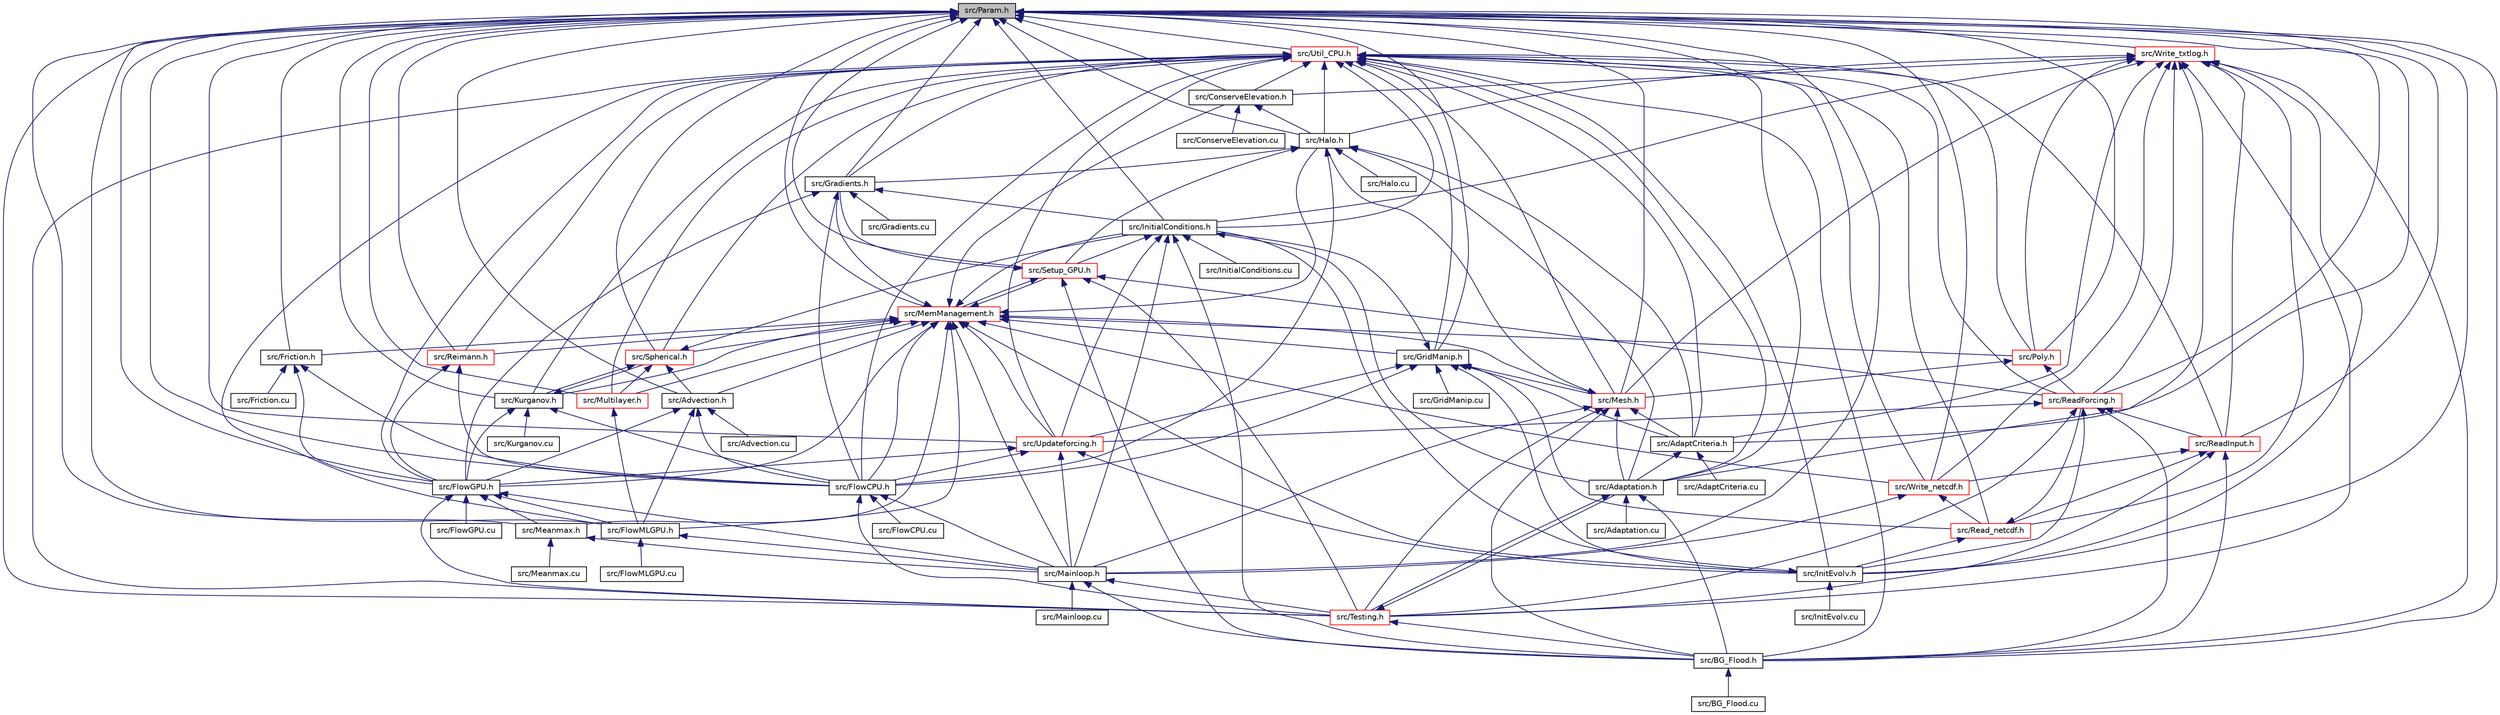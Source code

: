 digraph "src/Param.h"
{
 // LATEX_PDF_SIZE
  edge [fontname="Helvetica",fontsize="10",labelfontname="Helvetica",labelfontsize="10"];
  node [fontname="Helvetica",fontsize="10",shape=record];
  Node1 [label="src/Param.h",height=0.2,width=0.4,color="black", fillcolor="grey75", style="filled", fontcolor="black",tooltip=" "];
  Node1 -> Node2 [dir="back",color="midnightblue",fontsize="10",style="solid"];
  Node2 [label="src/Adaptation.h",height=0.2,width=0.4,color="black", fillcolor="white", style="filled",URL="$Adaptation_8h.html",tooltip=" "];
  Node2 -> Node3 [dir="back",color="midnightblue",fontsize="10",style="solid"];
  Node3 [label="src/Adaptation.cu",height=0.2,width=0.4,color="black", fillcolor="white", style="filled",URL="$Adaptation_8cu.html",tooltip=" "];
  Node2 -> Node4 [dir="back",color="midnightblue",fontsize="10",style="solid"];
  Node4 [label="src/BG_Flood.h",height=0.2,width=0.4,color="black", fillcolor="white", style="filled",URL="$BG__Flood_8h.html",tooltip=" "];
  Node4 -> Node5 [dir="back",color="midnightblue",fontsize="10",style="solid"];
  Node5 [label="src/BG_Flood.cu",height=0.2,width=0.4,color="black", fillcolor="white", style="filled",URL="$BG__Flood_8cu.html",tooltip=" "];
  Node2 -> Node6 [dir="back",color="midnightblue",fontsize="10",style="solid"];
  Node6 [label="src/Testing.h",height=0.2,width=0.4,color="red", fillcolor="white", style="filled",URL="$Testing_8h.html",tooltip=" "];
  Node6 -> Node2 [dir="back",color="midnightblue",fontsize="10",style="solid"];
  Node6 -> Node4 [dir="back",color="midnightblue",fontsize="10",style="solid"];
  Node1 -> Node8 [dir="back",color="midnightblue",fontsize="10",style="solid"];
  Node8 [label="src/AdaptCriteria.h",height=0.2,width=0.4,color="black", fillcolor="white", style="filled",URL="$AdaptCriteria_8h.html",tooltip=" "];
  Node8 -> Node2 [dir="back",color="midnightblue",fontsize="10",style="solid"];
  Node8 -> Node9 [dir="back",color="midnightblue",fontsize="10",style="solid"];
  Node9 [label="src/AdaptCriteria.cu",height=0.2,width=0.4,color="black", fillcolor="white", style="filled",URL="$AdaptCriteria_8cu.html",tooltip=" "];
  Node1 -> Node10 [dir="back",color="midnightblue",fontsize="10",style="solid"];
  Node10 [label="src/Advection.h",height=0.2,width=0.4,color="black", fillcolor="white", style="filled",URL="$Advection_8h.html",tooltip=" "];
  Node10 -> Node11 [dir="back",color="midnightblue",fontsize="10",style="solid"];
  Node11 [label="src/Advection.cu",height=0.2,width=0.4,color="black", fillcolor="white", style="filled",URL="$Advection_8cu.html",tooltip=" "];
  Node10 -> Node12 [dir="back",color="midnightblue",fontsize="10",style="solid"];
  Node12 [label="src/FlowCPU.h",height=0.2,width=0.4,color="black", fillcolor="white", style="filled",URL="$FlowCPU_8h.html",tooltip=" "];
  Node12 -> Node13 [dir="back",color="midnightblue",fontsize="10",style="solid"];
  Node13 [label="src/FlowCPU.cu",height=0.2,width=0.4,color="black", fillcolor="white", style="filled",URL="$FlowCPU_8cu.html",tooltip=" "];
  Node12 -> Node14 [dir="back",color="midnightblue",fontsize="10",style="solid"];
  Node14 [label="src/Mainloop.h",height=0.2,width=0.4,color="black", fillcolor="white", style="filled",URL="$Mainloop_8h.html",tooltip=" "];
  Node14 -> Node4 [dir="back",color="midnightblue",fontsize="10",style="solid"];
  Node14 -> Node15 [dir="back",color="midnightblue",fontsize="10",style="solid"];
  Node15 [label="src/Mainloop.cu",height=0.2,width=0.4,color="black", fillcolor="white", style="filled",URL="$Mainloop_8cu.html",tooltip=" "];
  Node14 -> Node6 [dir="back",color="midnightblue",fontsize="10",style="solid"];
  Node12 -> Node6 [dir="back",color="midnightblue",fontsize="10",style="solid"];
  Node10 -> Node16 [dir="back",color="midnightblue",fontsize="10",style="solid"];
  Node16 [label="src/FlowGPU.h",height=0.2,width=0.4,color="black", fillcolor="white", style="filled",URL="$FlowGPU_8h.html",tooltip=" "];
  Node16 -> Node17 [dir="back",color="midnightblue",fontsize="10",style="solid"];
  Node17 [label="src/FlowGPU.cu",height=0.2,width=0.4,color="black", fillcolor="white", style="filled",URL="$FlowGPU_8cu.html",tooltip=" "];
  Node16 -> Node18 [dir="back",color="midnightblue",fontsize="10",style="solid"];
  Node18 [label="src/FlowMLGPU.h",height=0.2,width=0.4,color="black", fillcolor="white", style="filled",URL="$FlowMLGPU_8h.html",tooltip=" "];
  Node18 -> Node19 [dir="back",color="midnightblue",fontsize="10",style="solid"];
  Node19 [label="src/FlowMLGPU.cu",height=0.2,width=0.4,color="black", fillcolor="white", style="filled",URL="$FlowMLGPU_8cu.html",tooltip=" "];
  Node18 -> Node14 [dir="back",color="midnightblue",fontsize="10",style="solid"];
  Node16 -> Node14 [dir="back",color="midnightblue",fontsize="10",style="solid"];
  Node16 -> Node20 [dir="back",color="midnightblue",fontsize="10",style="solid"];
  Node20 [label="src/Meanmax.h",height=0.2,width=0.4,color="black", fillcolor="white", style="filled",URL="$Meanmax_8h.html",tooltip=" "];
  Node20 -> Node14 [dir="back",color="midnightblue",fontsize="10",style="solid"];
  Node20 -> Node21 [dir="back",color="midnightblue",fontsize="10",style="solid"];
  Node21 [label="src/Meanmax.cu",height=0.2,width=0.4,color="black", fillcolor="white", style="filled",URL="$Meanmax_8cu.html",tooltip=" "];
  Node16 -> Node6 [dir="back",color="midnightblue",fontsize="10",style="solid"];
  Node10 -> Node18 [dir="back",color="midnightblue",fontsize="10",style="solid"];
  Node1 -> Node4 [dir="back",color="midnightblue",fontsize="10",style="solid"];
  Node1 -> Node22 [dir="back",color="midnightblue",fontsize="10",style="solid"];
  Node22 [label="src/ConserveElevation.h",height=0.2,width=0.4,color="black", fillcolor="white", style="filled",URL="$ConserveElevation_8h.html",tooltip=" "];
  Node22 -> Node23 [dir="back",color="midnightblue",fontsize="10",style="solid"];
  Node23 [label="src/ConserveElevation.cu",height=0.2,width=0.4,color="black", fillcolor="white", style="filled",URL="$ConserveElevation_8cu.html",tooltip=" "];
  Node22 -> Node24 [dir="back",color="midnightblue",fontsize="10",style="solid"];
  Node24 [label="src/Halo.h",height=0.2,width=0.4,color="black", fillcolor="white", style="filled",URL="$Halo_8h.html",tooltip=" "];
  Node24 -> Node2 [dir="back",color="midnightblue",fontsize="10",style="solid"];
  Node24 -> Node8 [dir="back",color="midnightblue",fontsize="10",style="solid"];
  Node24 -> Node12 [dir="back",color="midnightblue",fontsize="10",style="solid"];
  Node24 -> Node25 [dir="back",color="midnightblue",fontsize="10",style="solid"];
  Node25 [label="src/Gradients.h",height=0.2,width=0.4,color="black", fillcolor="white", style="filled",URL="$Gradients_8h.html",tooltip=" "];
  Node25 -> Node12 [dir="back",color="midnightblue",fontsize="10",style="solid"];
  Node25 -> Node16 [dir="back",color="midnightblue",fontsize="10",style="solid"];
  Node25 -> Node26 [dir="back",color="midnightblue",fontsize="10",style="solid"];
  Node26 [label="src/Gradients.cu",height=0.2,width=0.4,color="black", fillcolor="white", style="filled",URL="$Gradients_8cu.html",tooltip=" "];
  Node25 -> Node27 [dir="back",color="midnightblue",fontsize="10",style="solid"];
  Node27 [label="src/InitialConditions.h",height=0.2,width=0.4,color="black", fillcolor="white", style="filled",URL="$InitialConditions_8h.html",tooltip=" "];
  Node27 -> Node2 [dir="back",color="midnightblue",fontsize="10",style="solid"];
  Node27 -> Node4 [dir="back",color="midnightblue",fontsize="10",style="solid"];
  Node27 -> Node28 [dir="back",color="midnightblue",fontsize="10",style="solid"];
  Node28 [label="src/InitialConditions.cu",height=0.2,width=0.4,color="black", fillcolor="white", style="filled",URL="$InitialConditions_8cu.html",tooltip=" "];
  Node27 -> Node14 [dir="back",color="midnightblue",fontsize="10",style="solid"];
  Node27 -> Node29 [dir="back",color="midnightblue",fontsize="10",style="solid"];
  Node29 [label="src/Setup_GPU.h",height=0.2,width=0.4,color="red", fillcolor="white", style="filled",URL="$Setup__GPU_8h.html",tooltip=" "];
  Node29 -> Node4 [dir="back",color="midnightblue",fontsize="10",style="solid"];
  Node29 -> Node25 [dir="back",color="midnightblue",fontsize="10",style="solid"];
  Node29 -> Node30 [dir="back",color="midnightblue",fontsize="10",style="solid"];
  Node30 [label="src/MemManagement.h",height=0.2,width=0.4,color="red", fillcolor="white", style="filled",URL="$MemManagement_8h.html",tooltip=" "];
  Node30 -> Node10 [dir="back",color="midnightblue",fontsize="10",style="solid"];
  Node30 -> Node22 [dir="back",color="midnightblue",fontsize="10",style="solid"];
  Node30 -> Node12 [dir="back",color="midnightblue",fontsize="10",style="solid"];
  Node30 -> Node16 [dir="back",color="midnightblue",fontsize="10",style="solid"];
  Node30 -> Node18 [dir="back",color="midnightblue",fontsize="10",style="solid"];
  Node30 -> Node33 [dir="back",color="midnightblue",fontsize="10",style="solid"];
  Node33 [label="src/Friction.h",height=0.2,width=0.4,color="black", fillcolor="white", style="filled",URL="$Friction_8h.html",tooltip=" "];
  Node33 -> Node12 [dir="back",color="midnightblue",fontsize="10",style="solid"];
  Node33 -> Node16 [dir="back",color="midnightblue",fontsize="10",style="solid"];
  Node33 -> Node34 [dir="back",color="midnightblue",fontsize="10",style="solid"];
  Node34 [label="src/Friction.cu",height=0.2,width=0.4,color="black", fillcolor="white", style="filled",URL="$Friction_8cu.html",tooltip=" "];
  Node30 -> Node25 [dir="back",color="midnightblue",fontsize="10",style="solid"];
  Node30 -> Node35 [dir="back",color="midnightblue",fontsize="10",style="solid"];
  Node35 [label="src/GridManip.h",height=0.2,width=0.4,color="black", fillcolor="white", style="filled",URL="$GridManip_8h.html",tooltip=" "];
  Node35 -> Node8 [dir="back",color="midnightblue",fontsize="10",style="solid"];
  Node35 -> Node12 [dir="back",color="midnightblue",fontsize="10",style="solid"];
  Node35 -> Node36 [dir="back",color="midnightblue",fontsize="10",style="solid"];
  Node36 [label="src/GridManip.cu",height=0.2,width=0.4,color="black", fillcolor="white", style="filled",URL="$GridManip_8cu.html",tooltip=" "];
  Node35 -> Node37 [dir="back",color="midnightblue",fontsize="10",style="solid"];
  Node37 [label="src/InitEvolv.h",height=0.2,width=0.4,color="black", fillcolor="white", style="filled",URL="$InitEvolv_8h.html",tooltip=" "];
  Node37 -> Node38 [dir="back",color="midnightblue",fontsize="10",style="solid"];
  Node38 [label="src/InitEvolv.cu",height=0.2,width=0.4,color="black", fillcolor="white", style="filled",URL="$InitEvolv_8cu.html",tooltip=" "];
  Node37 -> Node27 [dir="back",color="midnightblue",fontsize="10",style="solid"];
  Node35 -> Node27 [dir="back",color="midnightblue",fontsize="10",style="solid"];
  Node35 -> Node39 [dir="back",color="midnightblue",fontsize="10",style="solid"];
  Node39 [label="src/Mesh.h",height=0.2,width=0.4,color="red", fillcolor="white", style="filled",URL="$Mesh_8h.html",tooltip=" "];
  Node39 -> Node2 [dir="back",color="midnightblue",fontsize="10",style="solid"];
  Node39 -> Node8 [dir="back",color="midnightblue",fontsize="10",style="solid"];
  Node39 -> Node4 [dir="back",color="midnightblue",fontsize="10",style="solid"];
  Node39 -> Node24 [dir="back",color="midnightblue",fontsize="10",style="solid"];
  Node39 -> Node14 [dir="back",color="midnightblue",fontsize="10",style="solid"];
  Node39 -> Node6 [dir="back",color="midnightblue",fontsize="10",style="solid"];
  Node35 -> Node41 [dir="back",color="midnightblue",fontsize="10",style="solid"];
  Node41 [label="src/Read_netcdf.h",height=0.2,width=0.4,color="red", fillcolor="white", style="filled",URL="$Read__netcdf_8h.html",tooltip=" "];
  Node41 -> Node37 [dir="back",color="midnightblue",fontsize="10",style="solid"];
  Node41 -> Node43 [dir="back",color="midnightblue",fontsize="10",style="solid"];
  Node43 [label="src/ReadForcing.h",height=0.2,width=0.4,color="red", fillcolor="white", style="filled",URL="$ReadForcing_8h.html",tooltip=" "];
  Node43 -> Node4 [dir="back",color="midnightblue",fontsize="10",style="solid"];
  Node43 -> Node37 [dir="back",color="midnightblue",fontsize="10",style="solid"];
  Node43 -> Node45 [dir="back",color="midnightblue",fontsize="10",style="solid"];
  Node45 [label="src/ReadInput.h",height=0.2,width=0.4,color="red", fillcolor="white", style="filled",URL="$ReadInput_8h.html",tooltip=" "];
  Node45 -> Node4 [dir="back",color="midnightblue",fontsize="10",style="solid"];
  Node45 -> Node41 [dir="back",color="midnightblue",fontsize="10",style="solid"];
  Node45 -> Node6 [dir="back",color="midnightblue",fontsize="10",style="solid"];
  Node45 -> Node49 [dir="back",color="midnightblue",fontsize="10",style="solid"];
  Node49 [label="src/Write_netcdf.h",height=0.2,width=0.4,color="red", fillcolor="white", style="filled",URL="$Write__netcdf_8h.html",tooltip=" "];
  Node49 -> Node14 [dir="back",color="midnightblue",fontsize="10",style="solid"];
  Node49 -> Node41 [dir="back",color="midnightblue",fontsize="10",style="solid"];
  Node43 -> Node6 [dir="back",color="midnightblue",fontsize="10",style="solid"];
  Node43 -> Node51 [dir="back",color="midnightblue",fontsize="10",style="solid"];
  Node51 [label="src/Updateforcing.h",height=0.2,width=0.4,color="red", fillcolor="white", style="filled",URL="$Updateforcing_8h.html",tooltip=" "];
  Node51 -> Node12 [dir="back",color="midnightblue",fontsize="10",style="solid"];
  Node51 -> Node16 [dir="back",color="midnightblue",fontsize="10",style="solid"];
  Node51 -> Node37 [dir="back",color="midnightblue",fontsize="10",style="solid"];
  Node51 -> Node14 [dir="back",color="midnightblue",fontsize="10",style="solid"];
  Node35 -> Node51 [dir="back",color="midnightblue",fontsize="10",style="solid"];
  Node30 -> Node24 [dir="back",color="midnightblue",fontsize="10",style="solid"];
  Node30 -> Node37 [dir="back",color="midnightblue",fontsize="10",style="solid"];
  Node30 -> Node27 [dir="back",color="midnightblue",fontsize="10",style="solid"];
  Node30 -> Node53 [dir="back",color="midnightblue",fontsize="10",style="solid"];
  Node53 [label="src/Kurganov.h",height=0.2,width=0.4,color="black", fillcolor="white", style="filled",URL="$Kurganov_8h.html",tooltip=" "];
  Node53 -> Node12 [dir="back",color="midnightblue",fontsize="10",style="solid"];
  Node53 -> Node16 [dir="back",color="midnightblue",fontsize="10",style="solid"];
  Node53 -> Node54 [dir="back",color="midnightblue",fontsize="10",style="solid"];
  Node54 [label="src/Kurganov.cu",height=0.2,width=0.4,color="black", fillcolor="white", style="filled",URL="$Kurganov_8cu.html",tooltip=" "];
  Node53 -> Node55 [dir="back",color="midnightblue",fontsize="10",style="solid"];
  Node55 [label="src/Spherical.h",height=0.2,width=0.4,color="red", fillcolor="white", style="filled",URL="$Spherical_8h.html",tooltip=" "];
  Node55 -> Node10 [dir="back",color="midnightblue",fontsize="10",style="solid"];
  Node55 -> Node27 [dir="back",color="midnightblue",fontsize="10",style="solid"];
  Node55 -> Node53 [dir="back",color="midnightblue",fontsize="10",style="solid"];
  Node55 -> Node56 [dir="back",color="midnightblue",fontsize="10",style="solid"];
  Node56 [label="src/Multilayer.h",height=0.2,width=0.4,color="red", fillcolor="white", style="filled",URL="$Multilayer_8h.html",tooltip=" "];
  Node56 -> Node18 [dir="back",color="midnightblue",fontsize="10",style="solid"];
  Node30 -> Node14 [dir="back",color="midnightblue",fontsize="10",style="solid"];
  Node30 -> Node20 [dir="back",color="midnightblue",fontsize="10",style="solid"];
  Node30 -> Node39 [dir="back",color="midnightblue",fontsize="10",style="solid"];
  Node30 -> Node56 [dir="back",color="midnightblue",fontsize="10",style="solid"];
  Node30 -> Node60 [dir="back",color="midnightblue",fontsize="10",style="solid"];
  Node60 [label="src/Poly.h",height=0.2,width=0.4,color="red", fillcolor="white", style="filled",URL="$Poly_8h.html",tooltip=" "];
  Node60 -> Node39 [dir="back",color="midnightblue",fontsize="10",style="solid"];
  Node60 -> Node43 [dir="back",color="midnightblue",fontsize="10",style="solid"];
  Node30 -> Node62 [dir="back",color="midnightblue",fontsize="10",style="solid"];
  Node62 [label="src/Reimann.h",height=0.2,width=0.4,color="red", fillcolor="white", style="filled",URL="$Reimann_8h.html",tooltip=" "];
  Node62 -> Node12 [dir="back",color="midnightblue",fontsize="10",style="solid"];
  Node62 -> Node16 [dir="back",color="midnightblue",fontsize="10",style="solid"];
  Node30 -> Node29 [dir="back",color="midnightblue",fontsize="10",style="solid"];
  Node30 -> Node55 [dir="back",color="midnightblue",fontsize="10",style="solid"];
  Node30 -> Node51 [dir="back",color="midnightblue",fontsize="10",style="solid"];
  Node30 -> Node49 [dir="back",color="midnightblue",fontsize="10",style="solid"];
  Node29 -> Node43 [dir="back",color="midnightblue",fontsize="10",style="solid"];
  Node29 -> Node6 [dir="back",color="midnightblue",fontsize="10",style="solid"];
  Node27 -> Node51 [dir="back",color="midnightblue",fontsize="10",style="solid"];
  Node24 -> Node65 [dir="back",color="midnightblue",fontsize="10",style="solid"];
  Node65 [label="src/Halo.cu",height=0.2,width=0.4,color="black", fillcolor="white", style="filled",URL="$Halo_8cu.html",tooltip=" "];
  Node24 -> Node29 [dir="back",color="midnightblue",fontsize="10",style="solid"];
  Node1 -> Node12 [dir="back",color="midnightblue",fontsize="10",style="solid"];
  Node1 -> Node16 [dir="back",color="midnightblue",fontsize="10",style="solid"];
  Node1 -> Node18 [dir="back",color="midnightblue",fontsize="10",style="solid"];
  Node1 -> Node33 [dir="back",color="midnightblue",fontsize="10",style="solid"];
  Node1 -> Node25 [dir="back",color="midnightblue",fontsize="10",style="solid"];
  Node1 -> Node35 [dir="back",color="midnightblue",fontsize="10",style="solid"];
  Node1 -> Node24 [dir="back",color="midnightblue",fontsize="10",style="solid"];
  Node1 -> Node37 [dir="back",color="midnightblue",fontsize="10",style="solid"];
  Node1 -> Node27 [dir="back",color="midnightblue",fontsize="10",style="solid"];
  Node1 -> Node53 [dir="back",color="midnightblue",fontsize="10",style="solid"];
  Node1 -> Node14 [dir="back",color="midnightblue",fontsize="10",style="solid"];
  Node1 -> Node20 [dir="back",color="midnightblue",fontsize="10",style="solid"];
  Node1 -> Node30 [dir="back",color="midnightblue",fontsize="10",style="solid"];
  Node1 -> Node39 [dir="back",color="midnightblue",fontsize="10",style="solid"];
  Node1 -> Node56 [dir="back",color="midnightblue",fontsize="10",style="solid"];
  Node1 -> Node60 [dir="back",color="midnightblue",fontsize="10",style="solid"];
  Node1 -> Node43 [dir="back",color="midnightblue",fontsize="10",style="solid"];
  Node1 -> Node45 [dir="back",color="midnightblue",fontsize="10",style="solid"];
  Node1 -> Node62 [dir="back",color="midnightblue",fontsize="10",style="solid"];
  Node1 -> Node29 [dir="back",color="midnightblue",fontsize="10",style="solid"];
  Node1 -> Node55 [dir="back",color="midnightblue",fontsize="10",style="solid"];
  Node1 -> Node6 [dir="back",color="midnightblue",fontsize="10",style="solid"];
  Node1 -> Node51 [dir="back",color="midnightblue",fontsize="10",style="solid"];
  Node1 -> Node66 [dir="back",color="midnightblue",fontsize="10",style="solid"];
  Node66 [label="src/Util_CPU.h",height=0.2,width=0.4,color="red", fillcolor="white", style="filled",URL="$Util__CPU_8h.html",tooltip=" "];
  Node66 -> Node2 [dir="back",color="midnightblue",fontsize="10",style="solid"];
  Node66 -> Node8 [dir="back",color="midnightblue",fontsize="10",style="solid"];
  Node66 -> Node4 [dir="back",color="midnightblue",fontsize="10",style="solid"];
  Node66 -> Node22 [dir="back",color="midnightblue",fontsize="10",style="solid"];
  Node66 -> Node12 [dir="back",color="midnightblue",fontsize="10",style="solid"];
  Node66 -> Node16 [dir="back",color="midnightblue",fontsize="10",style="solid"];
  Node66 -> Node18 [dir="back",color="midnightblue",fontsize="10",style="solid"];
  Node66 -> Node25 [dir="back",color="midnightblue",fontsize="10",style="solid"];
  Node66 -> Node35 [dir="back",color="midnightblue",fontsize="10",style="solid"];
  Node66 -> Node24 [dir="back",color="midnightblue",fontsize="10",style="solid"];
  Node66 -> Node37 [dir="back",color="midnightblue",fontsize="10",style="solid"];
  Node66 -> Node27 [dir="back",color="midnightblue",fontsize="10",style="solid"];
  Node66 -> Node53 [dir="back",color="midnightblue",fontsize="10",style="solid"];
  Node66 -> Node39 [dir="back",color="midnightblue",fontsize="10",style="solid"];
  Node66 -> Node56 [dir="back",color="midnightblue",fontsize="10",style="solid"];
  Node66 -> Node60 [dir="back",color="midnightblue",fontsize="10",style="solid"];
  Node66 -> Node41 [dir="back",color="midnightblue",fontsize="10",style="solid"];
  Node66 -> Node43 [dir="back",color="midnightblue",fontsize="10",style="solid"];
  Node66 -> Node45 [dir="back",color="midnightblue",fontsize="10",style="solid"];
  Node66 -> Node62 [dir="back",color="midnightblue",fontsize="10",style="solid"];
  Node66 -> Node55 [dir="back",color="midnightblue",fontsize="10",style="solid"];
  Node66 -> Node6 [dir="back",color="midnightblue",fontsize="10",style="solid"];
  Node66 -> Node51 [dir="back",color="midnightblue",fontsize="10",style="solid"];
  Node66 -> Node49 [dir="back",color="midnightblue",fontsize="10",style="solid"];
  Node1 -> Node49 [dir="back",color="midnightblue",fontsize="10",style="solid"];
  Node1 -> Node68 [dir="back",color="midnightblue",fontsize="10",style="solid"];
  Node68 [label="src/Write_txtlog.h",height=0.2,width=0.4,color="red", fillcolor="white", style="filled",URL="$Write__txtlog_8h.html",tooltip=" "];
  Node68 -> Node2 [dir="back",color="midnightblue",fontsize="10",style="solid"];
  Node68 -> Node8 [dir="back",color="midnightblue",fontsize="10",style="solid"];
  Node68 -> Node4 [dir="back",color="midnightblue",fontsize="10",style="solid"];
  Node68 -> Node22 [dir="back",color="midnightblue",fontsize="10",style="solid"];
  Node68 -> Node24 [dir="back",color="midnightblue",fontsize="10",style="solid"];
  Node68 -> Node37 [dir="back",color="midnightblue",fontsize="10",style="solid"];
  Node68 -> Node27 [dir="back",color="midnightblue",fontsize="10",style="solid"];
  Node68 -> Node39 [dir="back",color="midnightblue",fontsize="10",style="solid"];
  Node68 -> Node60 [dir="back",color="midnightblue",fontsize="10",style="solid"];
  Node68 -> Node41 [dir="back",color="midnightblue",fontsize="10",style="solid"];
  Node68 -> Node43 [dir="back",color="midnightblue",fontsize="10",style="solid"];
  Node68 -> Node45 [dir="back",color="midnightblue",fontsize="10",style="solid"];
  Node68 -> Node6 [dir="back",color="midnightblue",fontsize="10",style="solid"];
  Node68 -> Node49 [dir="back",color="midnightblue",fontsize="10",style="solid"];
}
